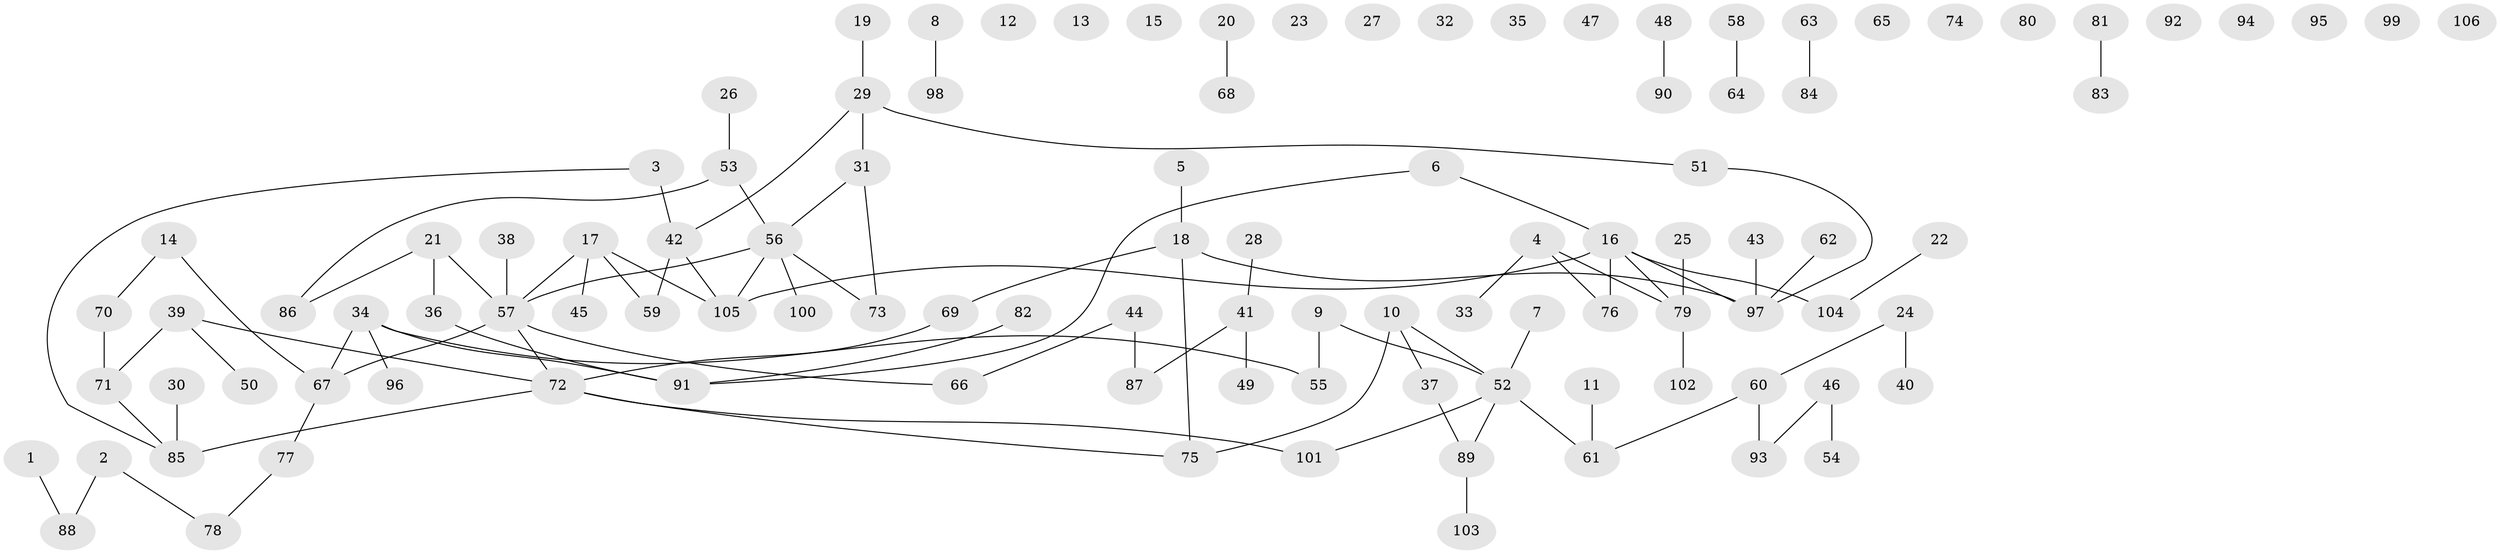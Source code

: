 // coarse degree distribution, {1: 0.33783783783783783, 0: 0.22972972972972974, 3: 0.04054054054054054, 4: 0.0945945945945946, 2: 0.25675675675675674, 5: 0.013513513513513514, 8: 0.013513513513513514, 7: 0.013513513513513514}
// Generated by graph-tools (version 1.1) at 2025/44/03/04/25 21:44:02]
// undirected, 106 vertices, 100 edges
graph export_dot {
graph [start="1"]
  node [color=gray90,style=filled];
  1;
  2;
  3;
  4;
  5;
  6;
  7;
  8;
  9;
  10;
  11;
  12;
  13;
  14;
  15;
  16;
  17;
  18;
  19;
  20;
  21;
  22;
  23;
  24;
  25;
  26;
  27;
  28;
  29;
  30;
  31;
  32;
  33;
  34;
  35;
  36;
  37;
  38;
  39;
  40;
  41;
  42;
  43;
  44;
  45;
  46;
  47;
  48;
  49;
  50;
  51;
  52;
  53;
  54;
  55;
  56;
  57;
  58;
  59;
  60;
  61;
  62;
  63;
  64;
  65;
  66;
  67;
  68;
  69;
  70;
  71;
  72;
  73;
  74;
  75;
  76;
  77;
  78;
  79;
  80;
  81;
  82;
  83;
  84;
  85;
  86;
  87;
  88;
  89;
  90;
  91;
  92;
  93;
  94;
  95;
  96;
  97;
  98;
  99;
  100;
  101;
  102;
  103;
  104;
  105;
  106;
  1 -- 88;
  2 -- 78;
  2 -- 88;
  3 -- 42;
  3 -- 85;
  4 -- 33;
  4 -- 76;
  4 -- 79;
  5 -- 18;
  6 -- 16;
  6 -- 91;
  7 -- 52;
  8 -- 98;
  9 -- 52;
  9 -- 55;
  10 -- 37;
  10 -- 52;
  10 -- 75;
  11 -- 61;
  14 -- 67;
  14 -- 70;
  16 -- 76;
  16 -- 79;
  16 -- 97;
  16 -- 104;
  16 -- 105;
  17 -- 45;
  17 -- 57;
  17 -- 59;
  17 -- 105;
  18 -- 69;
  18 -- 75;
  18 -- 97;
  19 -- 29;
  20 -- 68;
  21 -- 36;
  21 -- 57;
  21 -- 86;
  22 -- 104;
  24 -- 40;
  24 -- 60;
  25 -- 79;
  26 -- 53;
  28 -- 41;
  29 -- 31;
  29 -- 42;
  29 -- 51;
  30 -- 85;
  31 -- 56;
  31 -- 73;
  34 -- 55;
  34 -- 67;
  34 -- 91;
  34 -- 96;
  36 -- 91;
  37 -- 89;
  38 -- 57;
  39 -- 50;
  39 -- 71;
  39 -- 72;
  41 -- 49;
  41 -- 87;
  42 -- 59;
  42 -- 105;
  43 -- 97;
  44 -- 66;
  44 -- 87;
  46 -- 54;
  46 -- 93;
  48 -- 90;
  51 -- 97;
  52 -- 61;
  52 -- 89;
  52 -- 101;
  53 -- 56;
  53 -- 86;
  56 -- 57;
  56 -- 73;
  56 -- 100;
  56 -- 105;
  57 -- 66;
  57 -- 67;
  57 -- 72;
  58 -- 64;
  60 -- 61;
  60 -- 93;
  62 -- 97;
  63 -- 84;
  67 -- 77;
  69 -- 72;
  70 -- 71;
  71 -- 85;
  72 -- 75;
  72 -- 85;
  72 -- 101;
  77 -- 78;
  79 -- 102;
  81 -- 83;
  82 -- 91;
  89 -- 103;
}
